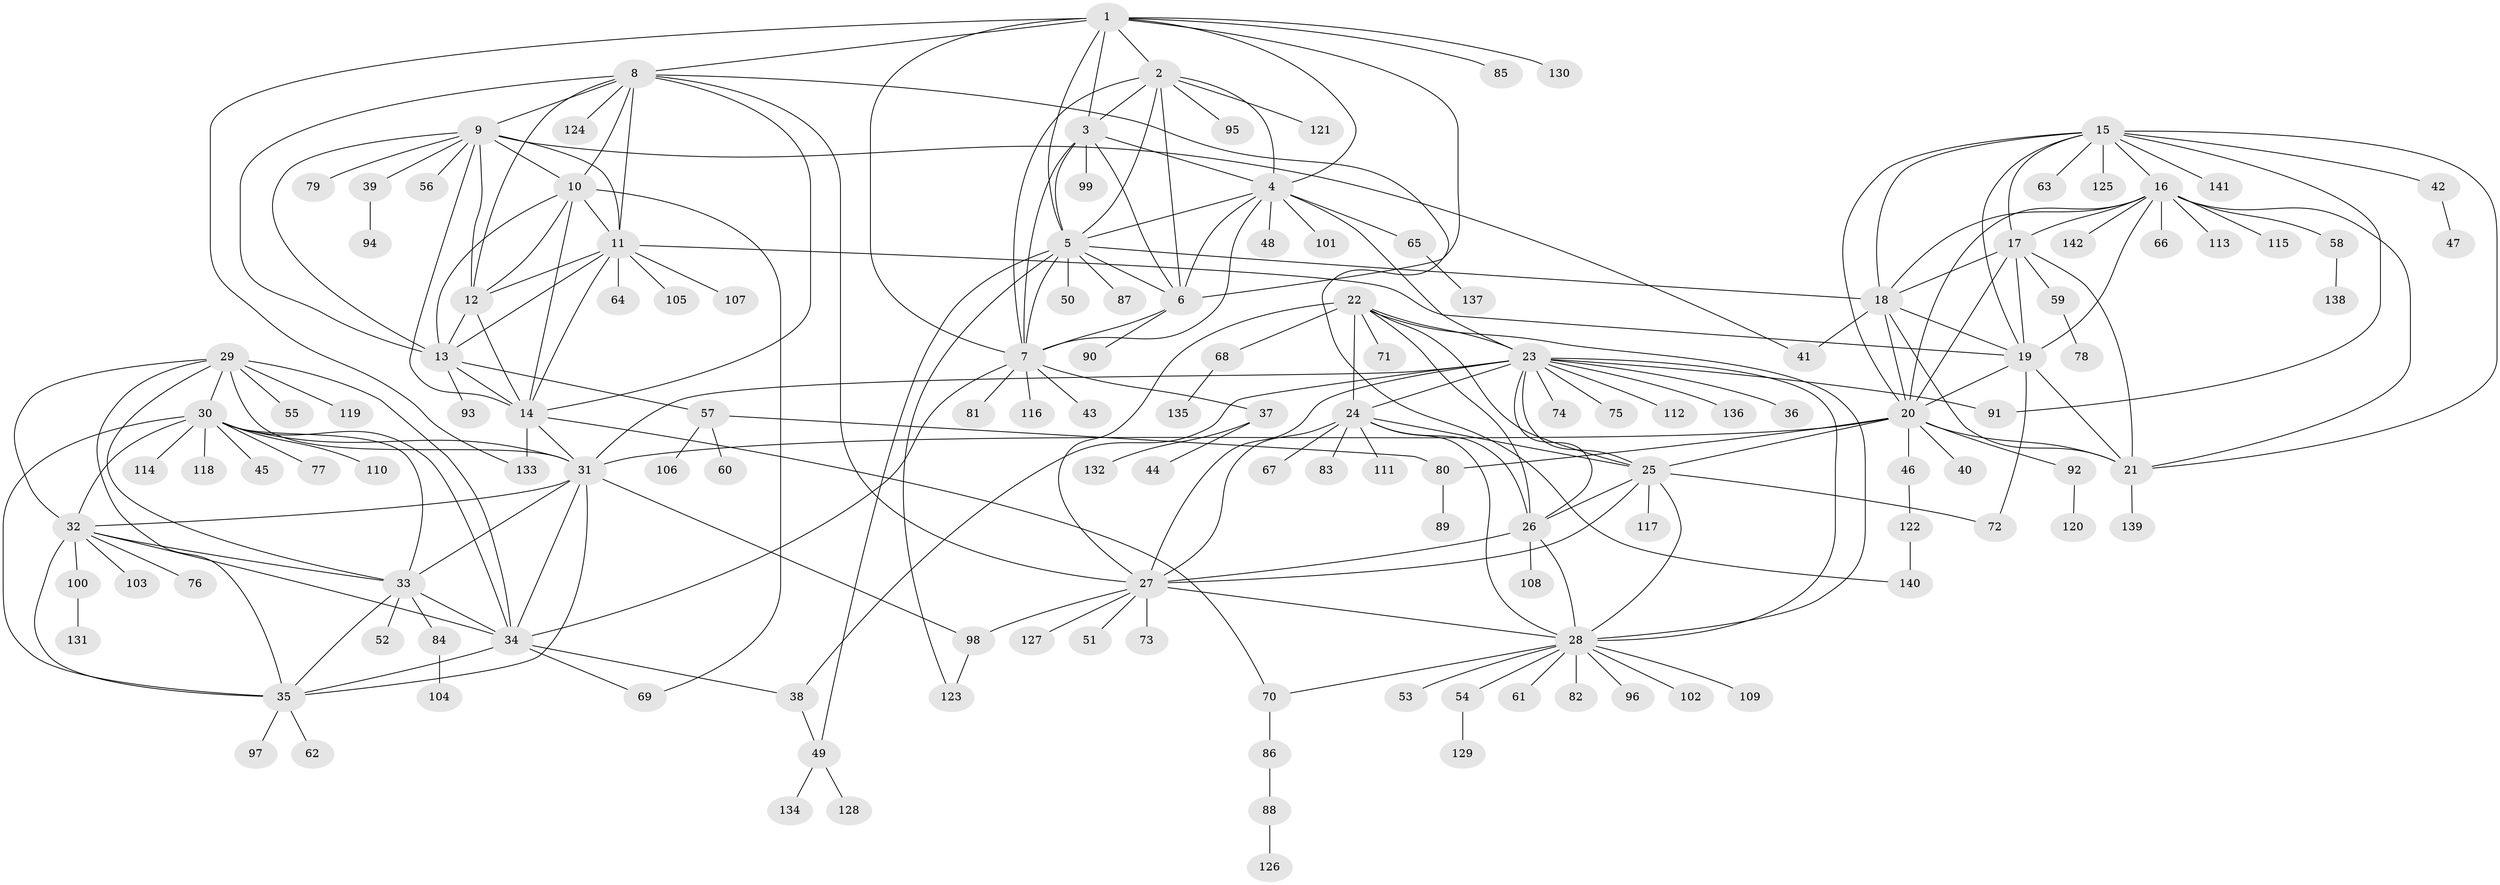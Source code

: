 // coarse degree distribution, {1: 0.5964912280701754, 9: 0.07017543859649122, 4: 0.07017543859649122, 8: 0.017543859649122806, 10: 0.017543859649122806, 2: 0.10526315789473684, 3: 0.03508771929824561, 7: 0.05263157894736842, 5: 0.017543859649122806, 12: 0.017543859649122806}
// Generated by graph-tools (version 1.1) at 2025/37/03/04/25 23:37:48]
// undirected, 142 vertices, 234 edges
graph export_dot {
  node [color=gray90,style=filled];
  1;
  2;
  3;
  4;
  5;
  6;
  7;
  8;
  9;
  10;
  11;
  12;
  13;
  14;
  15;
  16;
  17;
  18;
  19;
  20;
  21;
  22;
  23;
  24;
  25;
  26;
  27;
  28;
  29;
  30;
  31;
  32;
  33;
  34;
  35;
  36;
  37;
  38;
  39;
  40;
  41;
  42;
  43;
  44;
  45;
  46;
  47;
  48;
  49;
  50;
  51;
  52;
  53;
  54;
  55;
  56;
  57;
  58;
  59;
  60;
  61;
  62;
  63;
  64;
  65;
  66;
  67;
  68;
  69;
  70;
  71;
  72;
  73;
  74;
  75;
  76;
  77;
  78;
  79;
  80;
  81;
  82;
  83;
  84;
  85;
  86;
  87;
  88;
  89;
  90;
  91;
  92;
  93;
  94;
  95;
  96;
  97;
  98;
  99;
  100;
  101;
  102;
  103;
  104;
  105;
  106;
  107;
  108;
  109;
  110;
  111;
  112;
  113;
  114;
  115;
  116;
  117;
  118;
  119;
  120;
  121;
  122;
  123;
  124;
  125;
  126;
  127;
  128;
  129;
  130;
  131;
  132;
  133;
  134;
  135;
  136;
  137;
  138;
  139;
  140;
  141;
  142;
  1 -- 2;
  1 -- 3;
  1 -- 4;
  1 -- 5;
  1 -- 6;
  1 -- 7;
  1 -- 8;
  1 -- 85;
  1 -- 130;
  1 -- 133;
  2 -- 3;
  2 -- 4;
  2 -- 5;
  2 -- 6;
  2 -- 7;
  2 -- 95;
  2 -- 121;
  3 -- 4;
  3 -- 5;
  3 -- 6;
  3 -- 7;
  3 -- 99;
  4 -- 5;
  4 -- 6;
  4 -- 7;
  4 -- 23;
  4 -- 48;
  4 -- 65;
  4 -- 101;
  5 -- 6;
  5 -- 7;
  5 -- 18;
  5 -- 49;
  5 -- 50;
  5 -- 87;
  5 -- 123;
  6 -- 7;
  6 -- 90;
  7 -- 34;
  7 -- 37;
  7 -- 43;
  7 -- 81;
  7 -- 116;
  8 -- 9;
  8 -- 10;
  8 -- 11;
  8 -- 12;
  8 -- 13;
  8 -- 14;
  8 -- 27;
  8 -- 124;
  8 -- 140;
  9 -- 10;
  9 -- 11;
  9 -- 12;
  9 -- 13;
  9 -- 14;
  9 -- 39;
  9 -- 41;
  9 -- 56;
  9 -- 79;
  10 -- 11;
  10 -- 12;
  10 -- 13;
  10 -- 14;
  10 -- 69;
  11 -- 12;
  11 -- 13;
  11 -- 14;
  11 -- 19;
  11 -- 64;
  11 -- 105;
  11 -- 107;
  12 -- 13;
  12 -- 14;
  13 -- 14;
  13 -- 57;
  13 -- 93;
  14 -- 31;
  14 -- 70;
  14 -- 133;
  15 -- 16;
  15 -- 17;
  15 -- 18;
  15 -- 19;
  15 -- 20;
  15 -- 21;
  15 -- 42;
  15 -- 63;
  15 -- 91;
  15 -- 125;
  15 -- 141;
  16 -- 17;
  16 -- 18;
  16 -- 19;
  16 -- 20;
  16 -- 21;
  16 -- 58;
  16 -- 66;
  16 -- 113;
  16 -- 115;
  16 -- 142;
  17 -- 18;
  17 -- 19;
  17 -- 20;
  17 -- 21;
  17 -- 59;
  18 -- 19;
  18 -- 20;
  18 -- 21;
  18 -- 41;
  19 -- 20;
  19 -- 21;
  19 -- 72;
  20 -- 21;
  20 -- 25;
  20 -- 31;
  20 -- 40;
  20 -- 46;
  20 -- 80;
  20 -- 92;
  21 -- 139;
  22 -- 23;
  22 -- 24;
  22 -- 25;
  22 -- 26;
  22 -- 27;
  22 -- 28;
  22 -- 68;
  22 -- 71;
  23 -- 24;
  23 -- 25;
  23 -- 26;
  23 -- 27;
  23 -- 28;
  23 -- 31;
  23 -- 36;
  23 -- 38;
  23 -- 74;
  23 -- 75;
  23 -- 91;
  23 -- 112;
  23 -- 136;
  24 -- 25;
  24 -- 26;
  24 -- 27;
  24 -- 28;
  24 -- 67;
  24 -- 83;
  24 -- 111;
  25 -- 26;
  25 -- 27;
  25 -- 28;
  25 -- 72;
  25 -- 117;
  26 -- 27;
  26 -- 28;
  26 -- 108;
  27 -- 28;
  27 -- 51;
  27 -- 73;
  27 -- 98;
  27 -- 127;
  28 -- 53;
  28 -- 54;
  28 -- 61;
  28 -- 70;
  28 -- 82;
  28 -- 96;
  28 -- 102;
  28 -- 109;
  29 -- 30;
  29 -- 31;
  29 -- 32;
  29 -- 33;
  29 -- 34;
  29 -- 35;
  29 -- 55;
  29 -- 119;
  30 -- 31;
  30 -- 32;
  30 -- 33;
  30 -- 34;
  30 -- 35;
  30 -- 45;
  30 -- 77;
  30 -- 110;
  30 -- 114;
  30 -- 118;
  31 -- 32;
  31 -- 33;
  31 -- 34;
  31 -- 35;
  31 -- 98;
  32 -- 33;
  32 -- 34;
  32 -- 35;
  32 -- 76;
  32 -- 100;
  32 -- 103;
  33 -- 34;
  33 -- 35;
  33 -- 52;
  33 -- 84;
  34 -- 35;
  34 -- 38;
  34 -- 69;
  35 -- 62;
  35 -- 97;
  37 -- 44;
  37 -- 132;
  38 -- 49;
  39 -- 94;
  42 -- 47;
  46 -- 122;
  49 -- 128;
  49 -- 134;
  54 -- 129;
  57 -- 60;
  57 -- 80;
  57 -- 106;
  58 -- 138;
  59 -- 78;
  65 -- 137;
  68 -- 135;
  70 -- 86;
  80 -- 89;
  84 -- 104;
  86 -- 88;
  88 -- 126;
  92 -- 120;
  98 -- 123;
  100 -- 131;
  122 -- 140;
}
